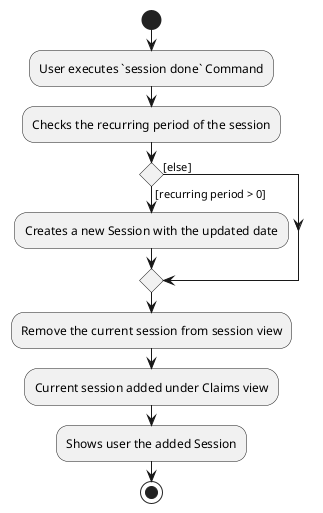 @startuml
start
:User executes `session done` Command;

:Checks the recurring period of the session;

if () then ([recurring period > 0])
    :Creates a new Session with the updated date;

else ([else])
endif

:Remove the current session from session view;
:Current session added under Claims view;
:Shows user the added Session;

stop
@enduml

